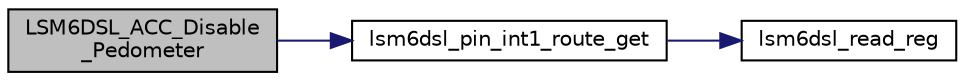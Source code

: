 digraph "LSM6DSL_ACC_Disable_Pedometer"
{
 // LATEX_PDF_SIZE
  edge [fontname="Helvetica",fontsize="10",labelfontname="Helvetica",labelfontsize="10"];
  node [fontname="Helvetica",fontsize="10",shape=record];
  rankdir="LR";
  Node1 [label="LSM6DSL_ACC_Disable\l_Pedometer",height=0.2,width=0.4,color="black", fillcolor="grey75", style="filled", fontcolor="black",tooltip="Disable pedometer."];
  Node1 -> Node2 [color="midnightblue",fontsize="10",style="solid",fontname="Helvetica"];
  Node2 [label="lsm6dsl_pin_int1_route_get",height=0.2,width=0.4,color="black", fillcolor="white", style="filled",URL="$group___l_s_m6_d_s_l__interrupt__pins.html#gaf7712a77b72afc6debc6a5727a5a0ed0",tooltip="Select the signal that need to route on int1 pad[get]."];
  Node2 -> Node3 [color="midnightblue",fontsize="10",style="solid",fontname="Helvetica"];
  Node3 [label="lsm6dsl_read_reg",height=0.2,width=0.4,color="black", fillcolor="white", style="filled",URL="$group___l_s_m6_d_s_l__interfaces__functions.html#ga7ad5e0d379d6cc9a6a2dff69c6df5a50",tooltip="Read generic device register."];
}
